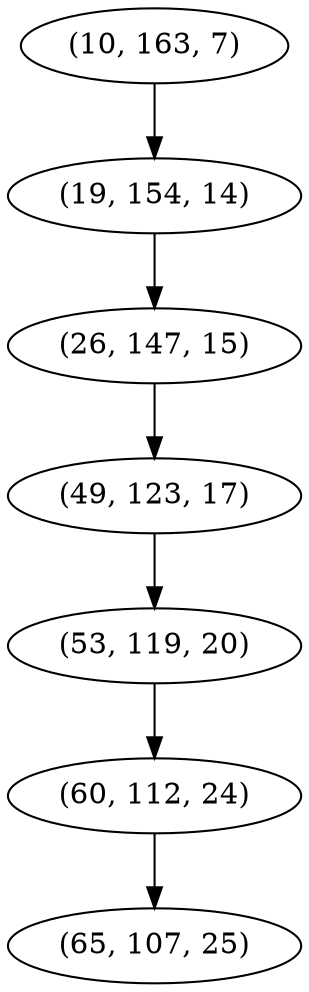 digraph tree {
    "(10, 163, 7)";
    "(19, 154, 14)";
    "(26, 147, 15)";
    "(49, 123, 17)";
    "(53, 119, 20)";
    "(60, 112, 24)";
    "(65, 107, 25)";
    "(10, 163, 7)" -> "(19, 154, 14)";
    "(19, 154, 14)" -> "(26, 147, 15)";
    "(26, 147, 15)" -> "(49, 123, 17)";
    "(49, 123, 17)" -> "(53, 119, 20)";
    "(53, 119, 20)" -> "(60, 112, 24)";
    "(60, 112, 24)" -> "(65, 107, 25)";
}
